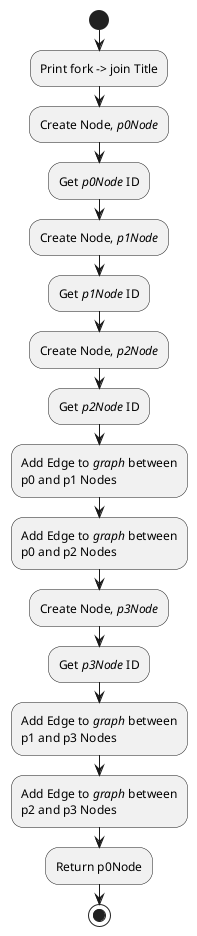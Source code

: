 @startuml
start
:Print fork -> join Title;
:Create Node, //p0Node//;
:Get //p0Node// ID;
:Create Node, //p1Node//;
:Get //p1Node// ID;
:Create Node, //p2Node//;
:Get //p2Node// ID;
:Add Edge to //graph// between
p0 and p1 Nodes;
:Add Edge to //graph// between
p0 and p2 Nodes;
:Create Node, //p3Node//;
:Get //p3Node// ID;
:Add Edge to //graph// between
p1 and p3 Nodes;
:Add Edge to //graph// between
p2 and p3 Nodes;
:Return p0Node;
stop
@enduml